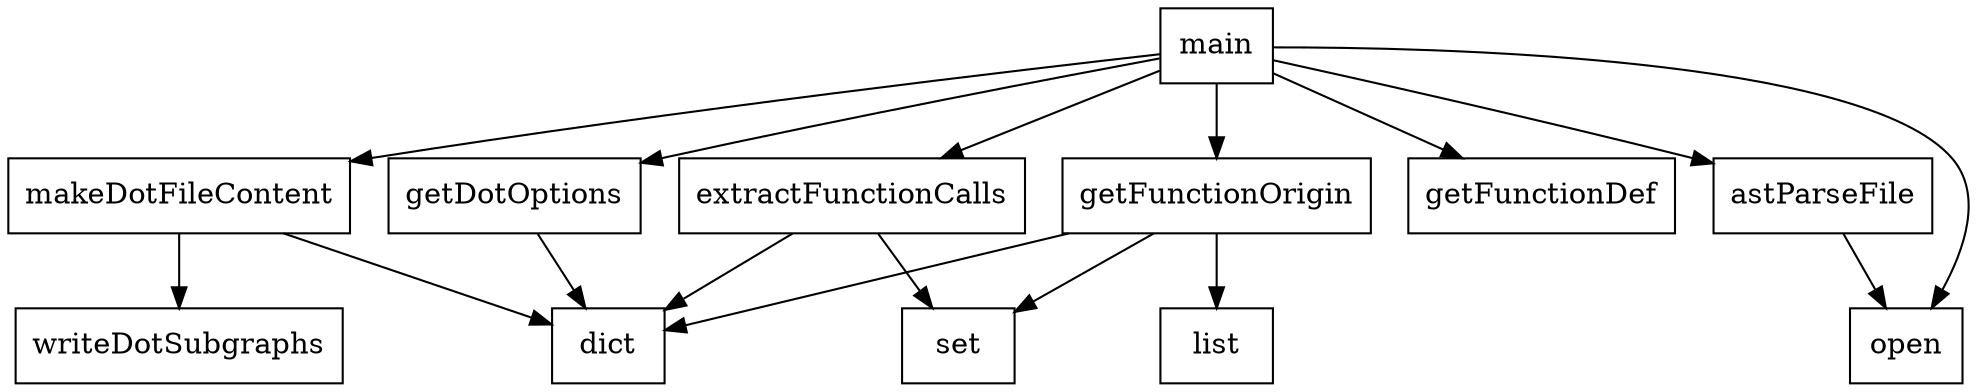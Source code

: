 digraph G {
node[shape=box];
getDotOptions -> dict;
main -> getDotOptions;
main -> makeDotFileContent;
main -> getFunctionOrigin;
main -> getFunctionDef;
main -> astParseFile;
main -> open;
main -> extractFunctionCalls;
makeDotFileContent -> dict;
makeDotFileContent -> writeDotSubgraphs;
astParseFile -> open;
getFunctionOrigin -> list;
getFunctionOrigin -> set;
getFunctionOrigin -> dict;
extractFunctionCalls -> set;
extractFunctionCalls -> dict;
}
